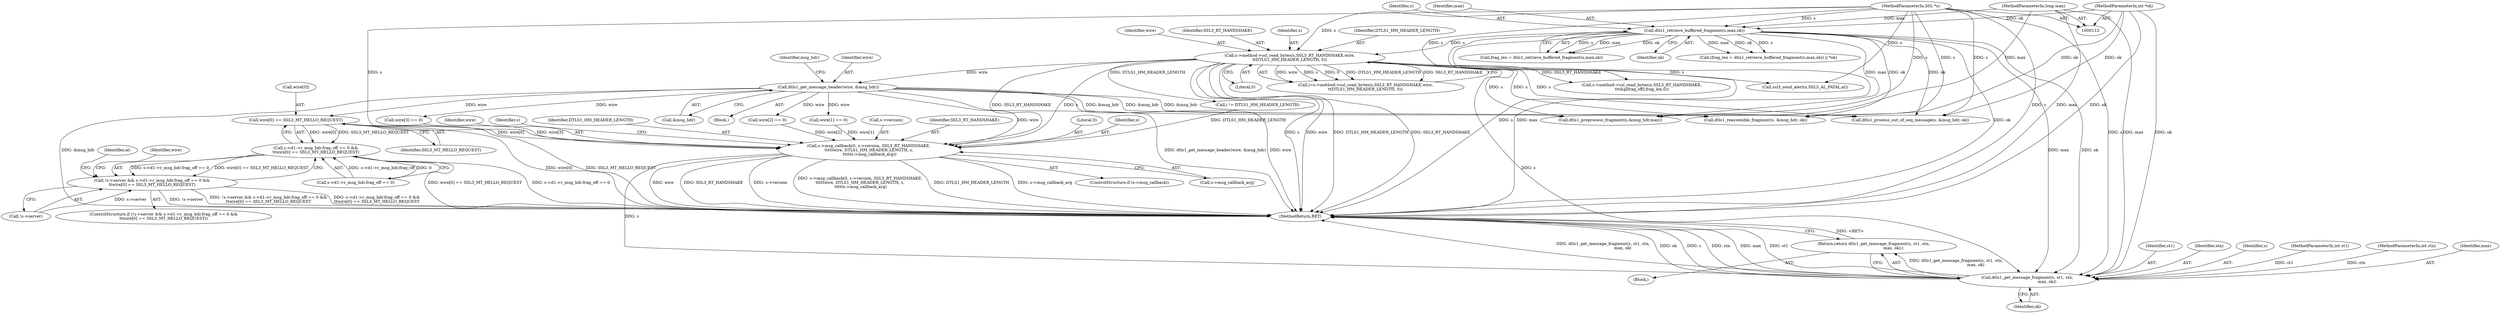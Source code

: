 digraph "1_openssl_d3152655d5319ce883c8e3ac4b99f8de4c59d846@array" {
"1000251" [label="(Call,wire[0] == SSL3_MT_HELLO_REQUEST)"];
"1000175" [label="(Call,dtls1_get_message_header(wire, &msg_hdr))"];
"1000141" [label="(Call,s->method->ssl_read_bytes(s,SSL3_RT_HANDSHAKE,wire,\n\t\tDTLS1_HM_HEADER_LENGTH, 0))"];
"1000130" [label="(Call,dtls1_retrieve_buffered_fragment(s,max,ok))"];
"1000113" [label="(MethodParameterIn,SSL *s)"];
"1000116" [label="(MethodParameterIn,long max)"];
"1000117" [label="(MethodParameterIn,int *ok)"];
"1000241" [label="(Call,s->d1->r_msg_hdr.frag_off == 0 &&\n\t\twire[0] == SSL3_MT_HELLO_REQUEST)"];
"1000236" [label="(Call,!s->server && s->d1->r_msg_hdr.frag_off == 0 &&\n\t\twire[0] == SSL3_MT_HELLO_REQUEST)"];
"1000280" [label="(Call,s->msg_callback(0, s->version, SSL3_RT_HANDSHAKE, \n\t\t\t\t\twire, DTLS1_HM_HEADER_LENGTH, s, \n\t\t\t\t\ts->msg_callback_arg))"];
"1000298" [label="(Call,dtls1_get_message_fragment(s, st1, stn,\n                               max, ok))"];
"1000297" [label="(Return,return dtls1_get_message_fragment(s, st1, stn,\n                               max, ok);)"];
"1000300" [label="(Identifier,st1)"];
"1000346" [label="(Call,s->method->ssl_read_bytes(s,SSL3_RT_HANDSHAKE,\n\t\t\t&p[frag_off],frag_len,0))"];
"1000301" [label="(Identifier,stn)"];
"1000177" [label="(Call,&msg_hdr)"];
"1000316" [label="(Call,dtls1_preprocess_fragment(s,&msg_hdr,max))"];
"1000241" [label="(Call,s->d1->r_msg_hdr.frag_off == 0 &&\n\t\twire[0] == SSL3_MT_HELLO_REQUEST)"];
"1000146" [label="(Literal,0)"];
"1000281" [label="(Literal,0)"];
"1000164" [label="(Call,i != DTLS1_HM_HEADER_LENGTH)"];
"1000139" [label="(Call,i=s->method->ssl_read_bytes(s,SSL3_RT_HANDSHAKE,wire,\n\t\tDTLS1_HM_HEADER_LENGTH, 0))"];
"1000401" [label="(Call,ssl3_send_alert(s,SSL3_AL_FATAL,al))"];
"1000176" [label="(Identifier,wire)"];
"1000242" [label="(Call,s->d1->r_msg_hdr.frag_off == 0)"];
"1000276" [label="(ControlStructure,if (s->msg_callback))"];
"1000230" [label="(Call,dtls1_reassemble_fragment(s, &msg_hdr, ok))"];
"1000288" [label="(Identifier,s)"];
"1000299" [label="(Identifier,s)"];
"1000280" [label="(Call,s->msg_callback(0, s->version, SSL3_RT_HANDSHAKE, \n\t\t\t\t\twire, DTLS1_HM_HEADER_LENGTH, s, \n\t\t\t\t\ts->msg_callback_arg))"];
"1000183" [label="(Identifier,msg_hdr)"];
"1000237" [label="(Call,!s->server)"];
"1000251" [label="(Call,wire[0] == SSL3_MT_HELLO_REQUEST)"];
"1000113" [label="(MethodParameterIn,SSL *s)"];
"1000116" [label="(MethodParameterIn,long max)"];
"1000235" [label="(ControlStructure,if (!s->server && s->d1->r_msg_hdr.frag_off == 0 &&\n\t\twire[0] == SSL3_MT_HELLO_REQUEST))"];
"1000114" [label="(MethodParameterIn,int st1)"];
"1000275" [label="(Block,)"];
"1000144" [label="(Identifier,wire)"];
"1000118" [label="(Block,)"];
"1000270" [label="(Call,wire[3] == 0)"];
"1000303" [label="(Identifier,ok)"];
"1000128" [label="(Call,frag_len = dtls1_retrieve_buffered_fragment(s,max,ok))"];
"1000286" [label="(Identifier,wire)"];
"1000252" [label="(Call,wire[0])"];
"1000133" [label="(Identifier,ok)"];
"1000294" [label="(Identifier,s)"];
"1000203" [label="(Call,dtls1_process_out_of_seq_message(s, &msg_hdr, ok))"];
"1000315" [label="(Identifier,al)"];
"1000287" [label="(Identifier,DTLS1_HM_HEADER_LENGTH)"];
"1000131" [label="(Identifier,s)"];
"1000236" [label="(Call,!s->server && s->d1->r_msg_hdr.frag_off == 0 &&\n\t\twire[0] == SSL3_MT_HELLO_REQUEST)"];
"1000261" [label="(Identifier,wire)"];
"1000115" [label="(MethodParameterIn,int stn)"];
"1000289" [label="(Call,s->msg_callback_arg)"];
"1000143" [label="(Identifier,SSL3_RT_HANDSHAKE)"];
"1000302" [label="(Identifier,max)"];
"1000142" [label="(Identifier,s)"];
"1000417" [label="(MethodReturn,RET)"];
"1000265" [label="(Call,wire[2] == 0)"];
"1000130" [label="(Call,dtls1_retrieve_buffered_fragment(s,max,ok))"];
"1000282" [label="(Call,s->version)"];
"1000285" [label="(Identifier,SSL3_RT_HANDSHAKE)"];
"1000132" [label="(Identifier,max)"];
"1000259" [label="(Call,wire[1] == 0)"];
"1000127" [label="(Call,(frag_len = dtls1_retrieve_buffered_fragment(s,max,ok)) || *ok)"];
"1000175" [label="(Call,dtls1_get_message_header(wire, &msg_hdr))"];
"1000255" [label="(Identifier,SSL3_MT_HELLO_REQUEST)"];
"1000141" [label="(Call,s->method->ssl_read_bytes(s,SSL3_RT_HANDSHAKE,wire,\n\t\tDTLS1_HM_HEADER_LENGTH, 0))"];
"1000117" [label="(MethodParameterIn,int *ok)"];
"1000297" [label="(Return,return dtls1_get_message_fragment(s, st1, stn,\n                               max, ok);)"];
"1000298" [label="(Call,dtls1_get_message_fragment(s, st1, stn,\n                               max, ok))"];
"1000145" [label="(Identifier,DTLS1_HM_HEADER_LENGTH)"];
"1000251" -> "1000241"  [label="AST: "];
"1000251" -> "1000255"  [label="CFG: "];
"1000252" -> "1000251"  [label="AST: "];
"1000255" -> "1000251"  [label="AST: "];
"1000241" -> "1000251"  [label="CFG: "];
"1000251" -> "1000417"  [label="DDG: SSL3_MT_HELLO_REQUEST"];
"1000251" -> "1000417"  [label="DDG: wire[0]"];
"1000251" -> "1000241"  [label="DDG: wire[0]"];
"1000251" -> "1000241"  [label="DDG: SSL3_MT_HELLO_REQUEST"];
"1000175" -> "1000251"  [label="DDG: wire"];
"1000251" -> "1000280"  [label="DDG: wire[0]"];
"1000175" -> "1000118"  [label="AST: "];
"1000175" -> "1000177"  [label="CFG: "];
"1000176" -> "1000175"  [label="AST: "];
"1000177" -> "1000175"  [label="AST: "];
"1000183" -> "1000175"  [label="CFG: "];
"1000175" -> "1000417"  [label="DDG: wire"];
"1000175" -> "1000417"  [label="DDG: &msg_hdr"];
"1000175" -> "1000417"  [label="DDG: dtls1_get_message_header(wire, &msg_hdr)"];
"1000141" -> "1000175"  [label="DDG: wire"];
"1000175" -> "1000203"  [label="DDG: &msg_hdr"];
"1000175" -> "1000230"  [label="DDG: &msg_hdr"];
"1000175" -> "1000259"  [label="DDG: wire"];
"1000175" -> "1000265"  [label="DDG: wire"];
"1000175" -> "1000270"  [label="DDG: wire"];
"1000175" -> "1000280"  [label="DDG: wire"];
"1000175" -> "1000316"  [label="DDG: &msg_hdr"];
"1000141" -> "1000139"  [label="AST: "];
"1000141" -> "1000146"  [label="CFG: "];
"1000142" -> "1000141"  [label="AST: "];
"1000143" -> "1000141"  [label="AST: "];
"1000144" -> "1000141"  [label="AST: "];
"1000145" -> "1000141"  [label="AST: "];
"1000146" -> "1000141"  [label="AST: "];
"1000139" -> "1000141"  [label="CFG: "];
"1000141" -> "1000417"  [label="DDG: s"];
"1000141" -> "1000417"  [label="DDG: wire"];
"1000141" -> "1000417"  [label="DDG: DTLS1_HM_HEADER_LENGTH"];
"1000141" -> "1000417"  [label="DDG: SSL3_RT_HANDSHAKE"];
"1000141" -> "1000139"  [label="DDG: wire"];
"1000141" -> "1000139"  [label="DDG: s"];
"1000141" -> "1000139"  [label="DDG: 0"];
"1000141" -> "1000139"  [label="DDG: DTLS1_HM_HEADER_LENGTH"];
"1000141" -> "1000139"  [label="DDG: SSL3_RT_HANDSHAKE"];
"1000130" -> "1000141"  [label="DDG: s"];
"1000113" -> "1000141"  [label="DDG: s"];
"1000141" -> "1000164"  [label="DDG: DTLS1_HM_HEADER_LENGTH"];
"1000141" -> "1000203"  [label="DDG: s"];
"1000141" -> "1000230"  [label="DDG: s"];
"1000141" -> "1000280"  [label="DDG: SSL3_RT_HANDSHAKE"];
"1000141" -> "1000280"  [label="DDG: s"];
"1000141" -> "1000298"  [label="DDG: s"];
"1000141" -> "1000316"  [label="DDG: s"];
"1000141" -> "1000346"  [label="DDG: SSL3_RT_HANDSHAKE"];
"1000141" -> "1000401"  [label="DDG: s"];
"1000130" -> "1000128"  [label="AST: "];
"1000130" -> "1000133"  [label="CFG: "];
"1000131" -> "1000130"  [label="AST: "];
"1000132" -> "1000130"  [label="AST: "];
"1000133" -> "1000130"  [label="AST: "];
"1000128" -> "1000130"  [label="CFG: "];
"1000130" -> "1000417"  [label="DDG: max"];
"1000130" -> "1000417"  [label="DDG: ok"];
"1000130" -> "1000417"  [label="DDG: s"];
"1000130" -> "1000127"  [label="DDG: s"];
"1000130" -> "1000127"  [label="DDG: max"];
"1000130" -> "1000127"  [label="DDG: ok"];
"1000130" -> "1000128"  [label="DDG: s"];
"1000130" -> "1000128"  [label="DDG: max"];
"1000130" -> "1000128"  [label="DDG: ok"];
"1000113" -> "1000130"  [label="DDG: s"];
"1000116" -> "1000130"  [label="DDG: max"];
"1000117" -> "1000130"  [label="DDG: ok"];
"1000130" -> "1000203"  [label="DDG: ok"];
"1000130" -> "1000230"  [label="DDG: ok"];
"1000130" -> "1000298"  [label="DDG: max"];
"1000130" -> "1000298"  [label="DDG: ok"];
"1000130" -> "1000316"  [label="DDG: max"];
"1000113" -> "1000112"  [label="AST: "];
"1000113" -> "1000417"  [label="DDG: s"];
"1000113" -> "1000203"  [label="DDG: s"];
"1000113" -> "1000230"  [label="DDG: s"];
"1000113" -> "1000280"  [label="DDG: s"];
"1000113" -> "1000298"  [label="DDG: s"];
"1000113" -> "1000316"  [label="DDG: s"];
"1000113" -> "1000346"  [label="DDG: s"];
"1000113" -> "1000401"  [label="DDG: s"];
"1000116" -> "1000112"  [label="AST: "];
"1000116" -> "1000417"  [label="DDG: max"];
"1000116" -> "1000298"  [label="DDG: max"];
"1000116" -> "1000316"  [label="DDG: max"];
"1000117" -> "1000112"  [label="AST: "];
"1000117" -> "1000417"  [label="DDG: ok"];
"1000117" -> "1000203"  [label="DDG: ok"];
"1000117" -> "1000230"  [label="DDG: ok"];
"1000117" -> "1000298"  [label="DDG: ok"];
"1000241" -> "1000236"  [label="AST: "];
"1000241" -> "1000242"  [label="CFG: "];
"1000242" -> "1000241"  [label="AST: "];
"1000236" -> "1000241"  [label="CFG: "];
"1000241" -> "1000417"  [label="DDG: wire[0] == SSL3_MT_HELLO_REQUEST"];
"1000241" -> "1000417"  [label="DDG: s->d1->r_msg_hdr.frag_off == 0"];
"1000241" -> "1000236"  [label="DDG: s->d1->r_msg_hdr.frag_off == 0"];
"1000241" -> "1000236"  [label="DDG: wire[0] == SSL3_MT_HELLO_REQUEST"];
"1000242" -> "1000241"  [label="DDG: s->d1->r_msg_hdr.frag_off"];
"1000242" -> "1000241"  [label="DDG: 0"];
"1000236" -> "1000235"  [label="AST: "];
"1000236" -> "1000237"  [label="CFG: "];
"1000237" -> "1000236"  [label="AST: "];
"1000261" -> "1000236"  [label="CFG: "];
"1000315" -> "1000236"  [label="CFG: "];
"1000236" -> "1000417"  [label="DDG: !s->server"];
"1000236" -> "1000417"  [label="DDG: !s->server && s->d1->r_msg_hdr.frag_off == 0 &&\n\t\twire[0] == SSL3_MT_HELLO_REQUEST"];
"1000236" -> "1000417"  [label="DDG: s->d1->r_msg_hdr.frag_off == 0 &&\n\t\twire[0] == SSL3_MT_HELLO_REQUEST"];
"1000237" -> "1000236"  [label="DDG: s->server"];
"1000280" -> "1000276"  [label="AST: "];
"1000280" -> "1000289"  [label="CFG: "];
"1000281" -> "1000280"  [label="AST: "];
"1000282" -> "1000280"  [label="AST: "];
"1000285" -> "1000280"  [label="AST: "];
"1000286" -> "1000280"  [label="AST: "];
"1000287" -> "1000280"  [label="AST: "];
"1000288" -> "1000280"  [label="AST: "];
"1000289" -> "1000280"  [label="AST: "];
"1000294" -> "1000280"  [label="CFG: "];
"1000280" -> "1000417"  [label="DDG: wire"];
"1000280" -> "1000417"  [label="DDG: SSL3_RT_HANDSHAKE"];
"1000280" -> "1000417"  [label="DDG: s->version"];
"1000280" -> "1000417"  [label="DDG: s->msg_callback(0, s->version, SSL3_RT_HANDSHAKE, \n\t\t\t\t\twire, DTLS1_HM_HEADER_LENGTH, s, \n\t\t\t\t\ts->msg_callback_arg)"];
"1000280" -> "1000417"  [label="DDG: DTLS1_HM_HEADER_LENGTH"];
"1000280" -> "1000417"  [label="DDG: s->msg_callback_arg"];
"1000259" -> "1000280"  [label="DDG: wire[1]"];
"1000265" -> "1000280"  [label="DDG: wire[2]"];
"1000270" -> "1000280"  [label="DDG: wire[3]"];
"1000164" -> "1000280"  [label="DDG: DTLS1_HM_HEADER_LENGTH"];
"1000280" -> "1000298"  [label="DDG: s"];
"1000298" -> "1000297"  [label="AST: "];
"1000298" -> "1000303"  [label="CFG: "];
"1000299" -> "1000298"  [label="AST: "];
"1000300" -> "1000298"  [label="AST: "];
"1000301" -> "1000298"  [label="AST: "];
"1000302" -> "1000298"  [label="AST: "];
"1000303" -> "1000298"  [label="AST: "];
"1000297" -> "1000298"  [label="CFG: "];
"1000298" -> "1000417"  [label="DDG: dtls1_get_message_fragment(s, st1, stn,\n                               max, ok)"];
"1000298" -> "1000417"  [label="DDG: ok"];
"1000298" -> "1000417"  [label="DDG: s"];
"1000298" -> "1000417"  [label="DDG: stn"];
"1000298" -> "1000417"  [label="DDG: max"];
"1000298" -> "1000417"  [label="DDG: st1"];
"1000298" -> "1000297"  [label="DDG: dtls1_get_message_fragment(s, st1, stn,\n                               max, ok)"];
"1000115" -> "1000298"  [label="DDG: stn"];
"1000114" -> "1000298"  [label="DDG: st1"];
"1000297" -> "1000275"  [label="AST: "];
"1000417" -> "1000297"  [label="CFG: "];
"1000297" -> "1000417"  [label="DDG: <RET>"];
}
